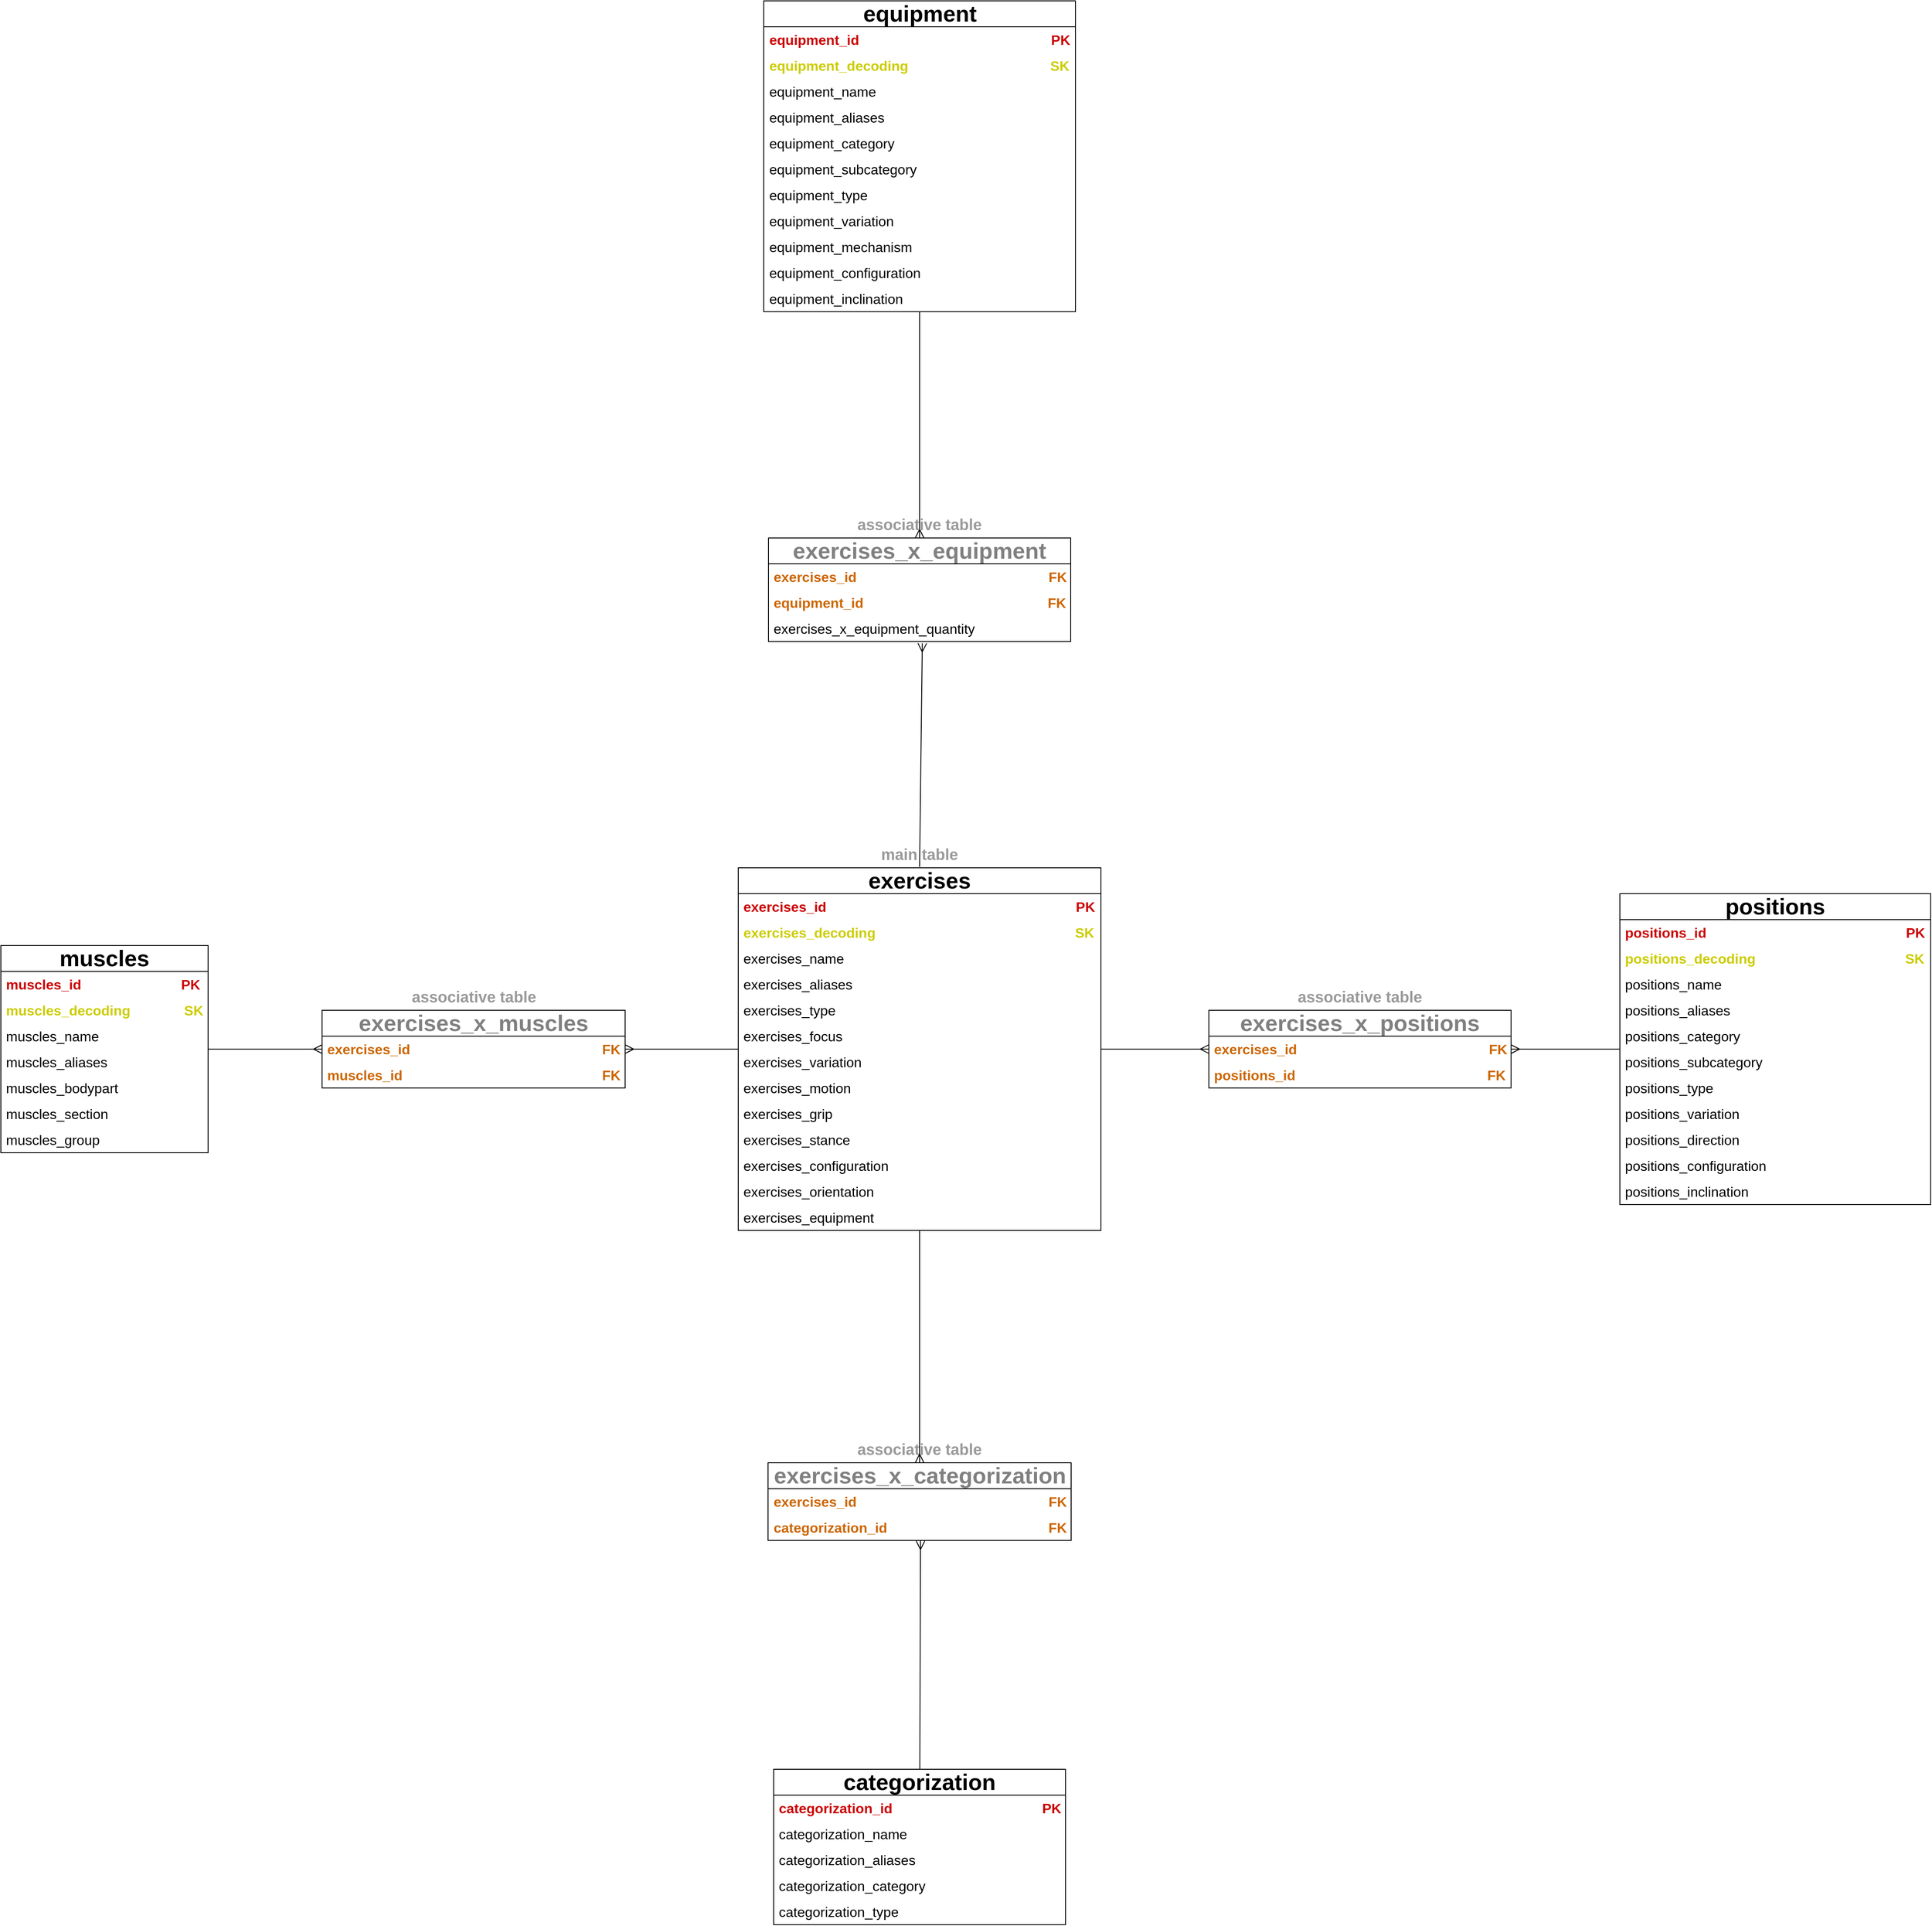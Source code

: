 <mxfile version="22.1.7" type="device">
  <diagram name="Page-1" id="2hBMMKAtD_Vh412j2Pcg">
    <mxGraphModel dx="3035" dy="2525" grid="0" gridSize="10" guides="1" tooltips="1" connect="1" arrows="1" fold="1" page="0" pageScale="1" pageWidth="850" pageHeight="1100" math="0" shadow="0">
      <root>
        <mxCell id="0" />
        <mxCell id="1" parent="0" />
        <mxCell id="HHtJ7FUMyQWkxrJmV9D_-7" style="edgeStyle=none;curved=1;rounded=0;orthogonalLoop=1;jettySize=auto;html=1;fontSize=12;startSize=8;endSize=8;endArrow=ERmany;endFill=0;" parent="1" source="-fA-hEMyPP3VYcrVhBGc-11" target="-fA-hEMyPP3VYcrVhBGc-87" edge="1">
          <mxGeometry relative="1" as="geometry" />
        </mxCell>
        <mxCell id="HHtJ7FUMyQWkxrJmV9D_-10" style="edgeStyle=none;orthogonalLoop=1;jettySize=auto;html=1;entryX=1;entryY=0.5;entryDx=0;entryDy=0;fontSize=12;startSize=8;endSize=8;curved=1;endArrow=ERmany;endFill=0;" parent="1" source="-fA-hEMyPP3VYcrVhBGc-11" target="-fA-hEMyPP3VYcrVhBGc-83" edge="1">
          <mxGeometry relative="1" as="geometry" />
        </mxCell>
        <mxCell id="-fA-hEMyPP3VYcrVhBGc-11" value="&lt;font style=&quot;font-size: 26px;&quot;&gt;exercises&lt;/font&gt;" style="swimlane;fontStyle=1;childLayout=stackLayout;horizontal=1;startSize=30;horizontalStack=0;resizeParent=1;resizeParentMax=0;resizeLast=0;collapsible=1;marginBottom=0;whiteSpace=wrap;html=1;fontSize=16;labelBackgroundColor=none;labelBorderColor=none;" parent="1" vertex="1">
          <mxGeometry x="-1133" y="-720" width="420" height="420" as="geometry">
            <mxRectangle x="-102" y="-719" width="60" height="31" as="alternateBounds" />
          </mxGeometry>
        </mxCell>
        <mxCell id="-fA-hEMyPP3VYcrVhBGc-12" value="exercises_id&amp;nbsp; &amp;nbsp; &amp;nbsp; &amp;nbsp; &amp;nbsp; &amp;nbsp; &amp;nbsp; &amp;nbsp; &amp;nbsp; &amp;nbsp; &amp;nbsp; &amp;nbsp; &amp;nbsp; &amp;nbsp; &amp;nbsp; &amp;nbsp; &amp;nbsp; &amp;nbsp; &amp;nbsp; &amp;nbsp; &amp;nbsp; &amp;nbsp; &amp;nbsp; &amp;nbsp; &amp;nbsp; &amp;nbsp; &amp;nbsp; &amp;nbsp; &amp;nbsp; &amp;nbsp; &amp;nbsp; &amp;nbsp; &amp;nbsp;PK" style="text;strokeColor=none;fillColor=none;align=left;verticalAlign=middle;spacingLeft=4;spacingRight=4;overflow=hidden;points=[[0,0.5],[1,0.5]];portConstraint=eastwest;rotatable=0;whiteSpace=wrap;html=1;fontSize=16;fontColor=#CC0000;fontStyle=1" parent="-fA-hEMyPP3VYcrVhBGc-11" vertex="1">
          <mxGeometry y="30" width="420" height="30" as="geometry" />
        </mxCell>
        <mxCell id="-fA-hEMyPP3VYcrVhBGc-15" value="exercises_decoding&amp;nbsp; &amp;nbsp; &amp;nbsp; &amp;nbsp; &amp;nbsp; &amp;nbsp; &amp;nbsp; &amp;nbsp; &amp;nbsp; &amp;nbsp; &amp;nbsp; &amp;nbsp; &amp;nbsp; &amp;nbsp; &amp;nbsp; &amp;nbsp; &amp;nbsp; &amp;nbsp; &amp;nbsp; &amp;nbsp; &amp;nbsp; &amp;nbsp; &amp;nbsp; &amp;nbsp; &amp;nbsp; &amp;nbsp; SK" style="text;strokeColor=none;fillColor=none;align=left;verticalAlign=middle;spacingLeft=4;spacingRight=4;overflow=hidden;points=[[0,0.5],[1,0.5]];portConstraint=eastwest;rotatable=0;whiteSpace=wrap;html=1;fontSize=16;fontStyle=1;fontColor=#CCCC00;" parent="-fA-hEMyPP3VYcrVhBGc-11" vertex="1">
          <mxGeometry y="60" width="420" height="30" as="geometry" />
        </mxCell>
        <mxCell id="-fA-hEMyPP3VYcrVhBGc-16" value="exercises_name" style="text;strokeColor=none;fillColor=none;align=left;verticalAlign=middle;spacingLeft=4;spacingRight=4;overflow=hidden;points=[[0,0.5],[1,0.5]];portConstraint=eastwest;rotatable=0;whiteSpace=wrap;html=1;fontSize=16;" parent="-fA-hEMyPP3VYcrVhBGc-11" vertex="1">
          <mxGeometry y="90" width="420" height="30" as="geometry" />
        </mxCell>
        <mxCell id="-fA-hEMyPP3VYcrVhBGc-17" value="exercises_aliases" style="text;strokeColor=none;fillColor=none;align=left;verticalAlign=middle;spacingLeft=4;spacingRight=4;overflow=hidden;points=[[0,0.5],[1,0.5]];portConstraint=eastwest;rotatable=0;whiteSpace=wrap;html=1;fontSize=16;" parent="-fA-hEMyPP3VYcrVhBGc-11" vertex="1">
          <mxGeometry y="120" width="420" height="30" as="geometry" />
        </mxCell>
        <mxCell id="-fA-hEMyPP3VYcrVhBGc-18" value="exercises_type" style="text;strokeColor=none;fillColor=none;align=left;verticalAlign=middle;spacingLeft=4;spacingRight=4;overflow=hidden;points=[[0,0.5],[1,0.5]];portConstraint=eastwest;rotatable=0;whiteSpace=wrap;html=1;fontSize=16;" parent="-fA-hEMyPP3VYcrVhBGc-11" vertex="1">
          <mxGeometry y="150" width="420" height="30" as="geometry" />
        </mxCell>
        <mxCell id="-fA-hEMyPP3VYcrVhBGc-19" value="exercises_focus" style="text;strokeColor=none;fillColor=none;align=left;verticalAlign=middle;spacingLeft=4;spacingRight=4;overflow=hidden;points=[[0,0.5],[1,0.5]];portConstraint=eastwest;rotatable=0;whiteSpace=wrap;html=1;fontSize=16;" parent="-fA-hEMyPP3VYcrVhBGc-11" vertex="1">
          <mxGeometry y="180" width="420" height="30" as="geometry" />
        </mxCell>
        <mxCell id="-fA-hEMyPP3VYcrVhBGc-13" value="exercises_variation" style="text;strokeColor=none;fillColor=none;align=left;verticalAlign=middle;spacingLeft=4;spacingRight=4;overflow=hidden;points=[[0,0.5],[1,0.5]];portConstraint=eastwest;rotatable=0;whiteSpace=wrap;html=1;fontSize=16;" parent="-fA-hEMyPP3VYcrVhBGc-11" vertex="1">
          <mxGeometry y="210" width="420" height="30" as="geometry" />
        </mxCell>
        <mxCell id="-fA-hEMyPP3VYcrVhBGc-14" value="exercises_motion" style="text;strokeColor=none;fillColor=none;align=left;verticalAlign=middle;spacingLeft=4;spacingRight=4;overflow=hidden;points=[[0,0.5],[1,0.5]];portConstraint=eastwest;rotatable=0;whiteSpace=wrap;html=1;fontSize=16;" parent="-fA-hEMyPP3VYcrVhBGc-11" vertex="1">
          <mxGeometry y="240" width="420" height="30" as="geometry" />
        </mxCell>
        <mxCell id="-fA-hEMyPP3VYcrVhBGc-21" value="exercises_grip" style="text;strokeColor=none;fillColor=none;align=left;verticalAlign=middle;spacingLeft=4;spacingRight=4;overflow=hidden;points=[[0,0.5],[1,0.5]];portConstraint=eastwest;rotatable=0;whiteSpace=wrap;html=1;fontSize=16;" parent="-fA-hEMyPP3VYcrVhBGc-11" vertex="1">
          <mxGeometry y="270" width="420" height="30" as="geometry" />
        </mxCell>
        <mxCell id="-fA-hEMyPP3VYcrVhBGc-22" value="exercises_stance" style="text;strokeColor=none;fillColor=none;align=left;verticalAlign=middle;spacingLeft=4;spacingRight=4;overflow=hidden;points=[[0,0.5],[1,0.5]];portConstraint=eastwest;rotatable=0;whiteSpace=wrap;html=1;fontSize=16;" parent="-fA-hEMyPP3VYcrVhBGc-11" vertex="1">
          <mxGeometry y="300" width="420" height="30" as="geometry" />
        </mxCell>
        <mxCell id="-fA-hEMyPP3VYcrVhBGc-23" value="exercises_configuration" style="text;strokeColor=none;fillColor=none;align=left;verticalAlign=middle;spacingLeft=4;spacingRight=4;overflow=hidden;points=[[0,0.5],[1,0.5]];portConstraint=eastwest;rotatable=0;whiteSpace=wrap;html=1;fontSize=16;" parent="-fA-hEMyPP3VYcrVhBGc-11" vertex="1">
          <mxGeometry y="330" width="420" height="30" as="geometry" />
        </mxCell>
        <mxCell id="-fA-hEMyPP3VYcrVhBGc-24" value="exercises_orientation" style="text;strokeColor=none;fillColor=none;align=left;verticalAlign=middle;spacingLeft=4;spacingRight=4;overflow=hidden;points=[[0,0.5],[1,0.5]];portConstraint=eastwest;rotatable=0;whiteSpace=wrap;html=1;fontSize=16;" parent="-fA-hEMyPP3VYcrVhBGc-11" vertex="1">
          <mxGeometry y="360" width="420" height="30" as="geometry" />
        </mxCell>
        <mxCell id="-fA-hEMyPP3VYcrVhBGc-25" value="exercises_equipment" style="text;strokeColor=none;fillColor=none;align=left;verticalAlign=middle;spacingLeft=4;spacingRight=4;overflow=hidden;points=[[0,0.5],[1,0.5]];portConstraint=eastwest;rotatable=0;whiteSpace=wrap;html=1;fontSize=16;" parent="-fA-hEMyPP3VYcrVhBGc-11" vertex="1">
          <mxGeometry y="390" width="420" height="30" as="geometry" />
        </mxCell>
        <mxCell id="-fA-hEMyPP3VYcrVhBGc-26" value="categorization" style="swimlane;fontStyle=1;childLayout=stackLayout;horizontal=1;startSize=30;horizontalStack=0;resizeParent=1;resizeParentMax=0;resizeLast=0;collapsible=1;marginBottom=0;whiteSpace=wrap;html=1;fontSize=26;" parent="1" vertex="1">
          <mxGeometry x="-1092" y="324" width="338" height="180" as="geometry" />
        </mxCell>
        <mxCell id="-fA-hEMyPP3VYcrVhBGc-27" value="categorization_id&amp;nbsp; &amp;nbsp; &amp;nbsp; &amp;nbsp; &amp;nbsp; &amp;nbsp; &amp;nbsp; &amp;nbsp; &amp;nbsp; &amp;nbsp; &amp;nbsp; &amp;nbsp; &amp;nbsp; &amp;nbsp; &amp;nbsp; &amp;nbsp; &amp;nbsp; &amp;nbsp; &amp;nbsp; &amp;nbsp;PK" style="text;strokeColor=none;fillColor=none;align=left;verticalAlign=middle;spacingLeft=4;spacingRight=4;overflow=hidden;points=[[0,0.5],[1,0.5]];portConstraint=eastwest;rotatable=0;whiteSpace=wrap;html=1;fontSize=16;fontStyle=1;fontColor=#CC0000;" parent="-fA-hEMyPP3VYcrVhBGc-26" vertex="1">
          <mxGeometry y="30" width="338" height="30" as="geometry" />
        </mxCell>
        <mxCell id="-fA-hEMyPP3VYcrVhBGc-28" value="categorization_name" style="text;strokeColor=none;fillColor=none;align=left;verticalAlign=middle;spacingLeft=4;spacingRight=4;overflow=hidden;points=[[0,0.5],[1,0.5]];portConstraint=eastwest;rotatable=0;whiteSpace=wrap;html=1;fontSize=16;" parent="-fA-hEMyPP3VYcrVhBGc-26" vertex="1">
          <mxGeometry y="60" width="338" height="30" as="geometry" />
        </mxCell>
        <mxCell id="-fA-hEMyPP3VYcrVhBGc-29" value="categorization_aliases" style="text;strokeColor=none;fillColor=none;align=left;verticalAlign=middle;spacingLeft=4;spacingRight=4;overflow=hidden;points=[[0,0.5],[1,0.5]];portConstraint=eastwest;rotatable=0;whiteSpace=wrap;html=1;fontSize=16;" parent="-fA-hEMyPP3VYcrVhBGc-26" vertex="1">
          <mxGeometry y="90" width="338" height="30" as="geometry" />
        </mxCell>
        <mxCell id="-fA-hEMyPP3VYcrVhBGc-30" value="categorization_category" style="text;strokeColor=none;fillColor=none;align=left;verticalAlign=middle;spacingLeft=4;spacingRight=4;overflow=hidden;points=[[0,0.5],[1,0.5]];portConstraint=eastwest;rotatable=0;whiteSpace=wrap;html=1;fontSize=16;" parent="-fA-hEMyPP3VYcrVhBGc-26" vertex="1">
          <mxGeometry y="120" width="338" height="30" as="geometry" />
        </mxCell>
        <mxCell id="-fA-hEMyPP3VYcrVhBGc-31" value="categorization_type" style="text;strokeColor=none;fillColor=none;align=left;verticalAlign=middle;spacingLeft=4;spacingRight=4;overflow=hidden;points=[[0,0.5],[1,0.5]];portConstraint=eastwest;rotatable=0;whiteSpace=wrap;html=1;fontSize=16;" parent="-fA-hEMyPP3VYcrVhBGc-26" vertex="1">
          <mxGeometry y="150" width="338" height="30" as="geometry" />
        </mxCell>
        <mxCell id="HHtJ7FUMyQWkxrJmV9D_-15" style="edgeStyle=none;curved=1;rounded=0;orthogonalLoop=1;jettySize=auto;html=1;entryX=0.5;entryY=1;entryDx=0;entryDy=0;fontSize=12;startSize=8;endSize=8;endArrow=ERmany;endFill=0;" parent="1" source="-fA-hEMyPP3VYcrVhBGc-42" target="-fA-hEMyPP3VYcrVhBGc-95" edge="1">
          <mxGeometry relative="1" as="geometry" />
        </mxCell>
        <mxCell id="-fA-hEMyPP3VYcrVhBGc-42" value="equipment" style="swimlane;fontStyle=1;childLayout=stackLayout;horizontal=1;startSize=30;horizontalStack=0;resizeParent=1;resizeParentMax=0;resizeLast=0;collapsible=1;marginBottom=0;whiteSpace=wrap;html=1;fontSize=26;" parent="1" vertex="1">
          <mxGeometry x="-1103.5" y="-1724" width="361" height="360" as="geometry" />
        </mxCell>
        <mxCell id="-fA-hEMyPP3VYcrVhBGc-43" value="&lt;font&gt;equipment_id&amp;nbsp; &amp;nbsp; &amp;nbsp; &amp;nbsp; &amp;nbsp; &amp;nbsp; &amp;nbsp; &amp;nbsp; &amp;nbsp; &amp;nbsp; &amp;nbsp; &amp;nbsp; &amp;nbsp; &amp;nbsp; &amp;nbsp; &amp;nbsp; &amp;nbsp; &amp;nbsp; &amp;nbsp; &amp;nbsp; &amp;nbsp; &amp;nbsp; &amp;nbsp; &amp;nbsp; &amp;nbsp; PK&lt;/font&gt;" style="text;strokeColor=none;fillColor=none;align=left;verticalAlign=middle;spacingLeft=4;spacingRight=4;overflow=hidden;points=[[0,0.5],[1,0.5]];portConstraint=eastwest;rotatable=0;whiteSpace=wrap;html=1;fontSize=16;fontColor=#CC0000;fontStyle=1" parent="-fA-hEMyPP3VYcrVhBGc-42" vertex="1">
          <mxGeometry y="30" width="361" height="30" as="geometry" />
        </mxCell>
        <mxCell id="-fA-hEMyPP3VYcrVhBGc-44" value="equipment_decoding&amp;nbsp; &amp;nbsp; &amp;nbsp; &amp;nbsp; &amp;nbsp; &amp;nbsp; &amp;nbsp; &amp;nbsp; &amp;nbsp; &amp;nbsp; &amp;nbsp; &amp;nbsp; &amp;nbsp; &amp;nbsp; &amp;nbsp; &amp;nbsp; &amp;nbsp; &amp;nbsp; &amp;nbsp;SK" style="text;strokeColor=none;fillColor=none;align=left;verticalAlign=middle;spacingLeft=4;spacingRight=4;overflow=hidden;points=[[0,0.5],[1,0.5]];portConstraint=eastwest;rotatable=0;whiteSpace=wrap;html=1;fontSize=16;fontStyle=1;fontColor=#CCCC00;" parent="-fA-hEMyPP3VYcrVhBGc-42" vertex="1">
          <mxGeometry y="60" width="361" height="30" as="geometry" />
        </mxCell>
        <mxCell id="-fA-hEMyPP3VYcrVhBGc-45" value="equipment_name" style="text;strokeColor=none;fillColor=none;align=left;verticalAlign=middle;spacingLeft=4;spacingRight=4;overflow=hidden;points=[[0,0.5],[1,0.5]];portConstraint=eastwest;rotatable=0;whiteSpace=wrap;html=1;fontSize=16;" parent="-fA-hEMyPP3VYcrVhBGc-42" vertex="1">
          <mxGeometry y="90" width="361" height="30" as="geometry" />
        </mxCell>
        <mxCell id="-fA-hEMyPP3VYcrVhBGc-46" value="equipment_aliases" style="text;strokeColor=none;fillColor=none;align=left;verticalAlign=middle;spacingLeft=4;spacingRight=4;overflow=hidden;points=[[0,0.5],[1,0.5]];portConstraint=eastwest;rotatable=0;whiteSpace=wrap;html=1;fontSize=16;" parent="-fA-hEMyPP3VYcrVhBGc-42" vertex="1">
          <mxGeometry y="120" width="361" height="30" as="geometry" />
        </mxCell>
        <mxCell id="-fA-hEMyPP3VYcrVhBGc-47" value="equipment_category" style="text;strokeColor=none;fillColor=none;align=left;verticalAlign=middle;spacingLeft=4;spacingRight=4;overflow=hidden;points=[[0,0.5],[1,0.5]];portConstraint=eastwest;rotatable=0;whiteSpace=wrap;html=1;fontSize=16;" parent="-fA-hEMyPP3VYcrVhBGc-42" vertex="1">
          <mxGeometry y="150" width="361" height="30" as="geometry" />
        </mxCell>
        <mxCell id="-fA-hEMyPP3VYcrVhBGc-60" value="equipment_subcategory" style="text;strokeColor=none;fillColor=none;align=left;verticalAlign=middle;spacingLeft=4;spacingRight=4;overflow=hidden;points=[[0,0.5],[1,0.5]];portConstraint=eastwest;rotatable=0;whiteSpace=wrap;html=1;fontSize=16;" parent="-fA-hEMyPP3VYcrVhBGc-42" vertex="1">
          <mxGeometry y="180" width="361" height="30" as="geometry" />
        </mxCell>
        <mxCell id="-fA-hEMyPP3VYcrVhBGc-61" value="equipment_type" style="text;strokeColor=none;fillColor=none;align=left;verticalAlign=middle;spacingLeft=4;spacingRight=4;overflow=hidden;points=[[0,0.5],[1,0.5]];portConstraint=eastwest;rotatable=0;whiteSpace=wrap;html=1;fontSize=16;" parent="-fA-hEMyPP3VYcrVhBGc-42" vertex="1">
          <mxGeometry y="210" width="361" height="30" as="geometry" />
        </mxCell>
        <mxCell id="-fA-hEMyPP3VYcrVhBGc-62" value="equipment_variation" style="text;strokeColor=none;fillColor=none;align=left;verticalAlign=middle;spacingLeft=4;spacingRight=4;overflow=hidden;points=[[0,0.5],[1,0.5]];portConstraint=eastwest;rotatable=0;whiteSpace=wrap;html=1;fontSize=16;" parent="-fA-hEMyPP3VYcrVhBGc-42" vertex="1">
          <mxGeometry y="240" width="361" height="30" as="geometry" />
        </mxCell>
        <mxCell id="-fA-hEMyPP3VYcrVhBGc-63" value="equipment_mechanism" style="text;strokeColor=none;fillColor=none;align=left;verticalAlign=middle;spacingLeft=4;spacingRight=4;overflow=hidden;points=[[0,0.5],[1,0.5]];portConstraint=eastwest;rotatable=0;whiteSpace=wrap;html=1;fontSize=16;" parent="-fA-hEMyPP3VYcrVhBGc-42" vertex="1">
          <mxGeometry y="270" width="361" height="30" as="geometry" />
        </mxCell>
        <mxCell id="-fA-hEMyPP3VYcrVhBGc-64" value="equipment_configuration" style="text;strokeColor=none;fillColor=none;align=left;verticalAlign=middle;spacingLeft=4;spacingRight=4;overflow=hidden;points=[[0,0.5],[1,0.5]];portConstraint=eastwest;rotatable=0;whiteSpace=wrap;html=1;fontSize=16;" parent="-fA-hEMyPP3VYcrVhBGc-42" vertex="1">
          <mxGeometry y="300" width="361" height="30" as="geometry" />
        </mxCell>
        <mxCell id="-fA-hEMyPP3VYcrVhBGc-65" value="equipment_inclination" style="text;strokeColor=none;fillColor=none;align=left;verticalAlign=middle;spacingLeft=4;spacingRight=4;overflow=hidden;points=[[0,0.5],[1,0.5]];portConstraint=eastwest;rotatable=0;whiteSpace=wrap;html=1;fontSize=16;" parent="-fA-hEMyPP3VYcrVhBGc-42" vertex="1">
          <mxGeometry y="330" width="361" height="30" as="geometry" />
        </mxCell>
        <mxCell id="HHtJ7FUMyQWkxrJmV9D_-12" style="edgeStyle=none;curved=1;rounded=0;orthogonalLoop=1;jettySize=auto;html=1;entryX=0;entryY=0.5;entryDx=0;entryDy=0;fontSize=12;startSize=8;endSize=8;endArrow=ERmany;endFill=0;" parent="1" source="-fA-hEMyPP3VYcrVhBGc-48" target="-fA-hEMyPP3VYcrVhBGc-83" edge="1">
          <mxGeometry relative="1" as="geometry" />
        </mxCell>
        <mxCell id="-fA-hEMyPP3VYcrVhBGc-48" value="muscles" style="swimlane;fontStyle=1;childLayout=stackLayout;horizontal=1;startSize=30;horizontalStack=0;resizeParent=1;resizeParentMax=0;resizeLast=0;collapsible=1;marginBottom=0;whiteSpace=wrap;html=1;fontSize=26;" parent="1" vertex="1">
          <mxGeometry x="-1987" y="-630" width="240" height="240" as="geometry" />
        </mxCell>
        <mxCell id="-fA-hEMyPP3VYcrVhBGc-49" value="muscles_id&amp;nbsp; &amp;nbsp; &amp;nbsp; &amp;nbsp; &amp;nbsp; &amp;nbsp; &amp;nbsp; &amp;nbsp; &amp;nbsp; &amp;nbsp; &amp;nbsp; &amp;nbsp; &amp;nbsp; PK" style="text;strokeColor=none;fillColor=none;align=left;verticalAlign=middle;spacingLeft=4;spacingRight=4;overflow=hidden;points=[[0,0.5],[1,0.5]];portConstraint=eastwest;rotatable=0;whiteSpace=wrap;html=1;fontSize=16;fontStyle=1;fontColor=#CC0000;" parent="-fA-hEMyPP3VYcrVhBGc-48" vertex="1">
          <mxGeometry y="30" width="240" height="30" as="geometry" />
        </mxCell>
        <mxCell id="-fA-hEMyPP3VYcrVhBGc-50" value="muscles_decoding&amp;nbsp; &amp;nbsp; &amp;nbsp; &amp;nbsp; &amp;nbsp; &amp;nbsp; &amp;nbsp; SK" style="text;strokeColor=none;fillColor=none;align=left;verticalAlign=middle;spacingLeft=4;spacingRight=4;overflow=hidden;points=[[0,0.5],[1,0.5]];portConstraint=eastwest;rotatable=0;whiteSpace=wrap;html=1;fontSize=16;fontStyle=1;fontColor=#CCCC00;" parent="-fA-hEMyPP3VYcrVhBGc-48" vertex="1">
          <mxGeometry y="60" width="240" height="30" as="geometry" />
        </mxCell>
        <mxCell id="-fA-hEMyPP3VYcrVhBGc-51" value="muscles_name" style="text;strokeColor=none;fillColor=none;align=left;verticalAlign=middle;spacingLeft=4;spacingRight=4;overflow=hidden;points=[[0,0.5],[1,0.5]];portConstraint=eastwest;rotatable=0;whiteSpace=wrap;html=1;fontSize=16;" parent="-fA-hEMyPP3VYcrVhBGc-48" vertex="1">
          <mxGeometry y="90" width="240" height="30" as="geometry" />
        </mxCell>
        <mxCell id="-fA-hEMyPP3VYcrVhBGc-52" value="muscles_aliases" style="text;strokeColor=none;fillColor=none;align=left;verticalAlign=middle;spacingLeft=4;spacingRight=4;overflow=hidden;points=[[0,0.5],[1,0.5]];portConstraint=eastwest;rotatable=0;whiteSpace=wrap;html=1;fontSize=16;" parent="-fA-hEMyPP3VYcrVhBGc-48" vertex="1">
          <mxGeometry y="120" width="240" height="30" as="geometry" />
        </mxCell>
        <mxCell id="-fA-hEMyPP3VYcrVhBGc-53" value="muscles_bodypart" style="text;strokeColor=none;fillColor=none;align=left;verticalAlign=middle;spacingLeft=4;spacingRight=4;overflow=hidden;points=[[0,0.5],[1,0.5]];portConstraint=eastwest;rotatable=0;whiteSpace=wrap;html=1;fontSize=16;" parent="-fA-hEMyPP3VYcrVhBGc-48" vertex="1">
          <mxGeometry y="150" width="240" height="30" as="geometry" />
        </mxCell>
        <mxCell id="-fA-hEMyPP3VYcrVhBGc-66" value="muscles_section" style="text;strokeColor=none;fillColor=none;align=left;verticalAlign=middle;spacingLeft=4;spacingRight=4;overflow=hidden;points=[[0,0.5],[1,0.5]];portConstraint=eastwest;rotatable=0;whiteSpace=wrap;html=1;fontSize=16;" parent="-fA-hEMyPP3VYcrVhBGc-48" vertex="1">
          <mxGeometry y="180" width="240" height="30" as="geometry" />
        </mxCell>
        <mxCell id="-fA-hEMyPP3VYcrVhBGc-67" value="muscles_group" style="text;strokeColor=none;fillColor=none;align=left;verticalAlign=middle;spacingLeft=4;spacingRight=4;overflow=hidden;points=[[0,0.5],[1,0.5]];portConstraint=eastwest;rotatable=0;whiteSpace=wrap;html=1;fontSize=16;" parent="-fA-hEMyPP3VYcrVhBGc-48" vertex="1">
          <mxGeometry y="210" width="240" height="30" as="geometry" />
        </mxCell>
        <mxCell id="HHtJ7FUMyQWkxrJmV9D_-14" style="edgeStyle=none;curved=1;rounded=0;orthogonalLoop=1;jettySize=auto;html=1;entryX=1;entryY=0.5;entryDx=0;entryDy=0;fontSize=12;startSize=8;endSize=8;endArrow=ERmany;endFill=0;" parent="1" source="-fA-hEMyPP3VYcrVhBGc-54" target="-fA-hEMyPP3VYcrVhBGc-87" edge="1">
          <mxGeometry relative="1" as="geometry" />
        </mxCell>
        <mxCell id="-fA-hEMyPP3VYcrVhBGc-54" value="positions" style="swimlane;fontStyle=1;childLayout=stackLayout;horizontal=1;startSize=30;horizontalStack=0;resizeParent=1;resizeParentMax=0;resizeLast=0;collapsible=1;marginBottom=0;whiteSpace=wrap;html=1;fontSize=26;" parent="1" vertex="1">
          <mxGeometry x="-112" y="-690" width="360" height="360" as="geometry" />
        </mxCell>
        <mxCell id="-fA-hEMyPP3VYcrVhBGc-55" value="positions_id&amp;nbsp; &amp;nbsp; &amp;nbsp; &amp;nbsp; &amp;nbsp; &amp;nbsp; &amp;nbsp; &amp;nbsp; &amp;nbsp; &amp;nbsp; &amp;nbsp; &amp;nbsp; &amp;nbsp; &amp;nbsp; &amp;nbsp; &amp;nbsp; &amp;nbsp; &amp;nbsp; &amp;nbsp; &amp;nbsp; &amp;nbsp; &amp;nbsp; &amp;nbsp; &amp;nbsp; &amp;nbsp; &amp;nbsp; PK" style="text;strokeColor=none;fillColor=none;align=left;verticalAlign=middle;spacingLeft=4;spacingRight=4;overflow=hidden;points=[[0,0.5],[1,0.5]];portConstraint=eastwest;rotatable=0;whiteSpace=wrap;html=1;fontSize=16;fontStyle=1;fontColor=#CC0000;" parent="-fA-hEMyPP3VYcrVhBGc-54" vertex="1">
          <mxGeometry y="30" width="360" height="30" as="geometry" />
        </mxCell>
        <mxCell id="-fA-hEMyPP3VYcrVhBGc-56" value="positions_decoding&amp;nbsp; &amp;nbsp; &amp;nbsp; &amp;nbsp; &amp;nbsp; &amp;nbsp; &amp;nbsp; &amp;nbsp; &amp;nbsp; &amp;nbsp; &amp;nbsp; &amp;nbsp; &amp;nbsp; &amp;nbsp; &amp;nbsp; &amp;nbsp; &amp;nbsp; &amp;nbsp; &amp;nbsp; &amp;nbsp;SK" style="text;strokeColor=none;fillColor=none;align=left;verticalAlign=middle;spacingLeft=4;spacingRight=4;overflow=hidden;points=[[0,0.5],[1,0.5]];portConstraint=eastwest;rotatable=0;whiteSpace=wrap;html=1;fontSize=16;fontStyle=1;fontColor=#CCCC00;" parent="-fA-hEMyPP3VYcrVhBGc-54" vertex="1">
          <mxGeometry y="60" width="360" height="30" as="geometry" />
        </mxCell>
        <mxCell id="-fA-hEMyPP3VYcrVhBGc-57" value="positions_name" style="text;strokeColor=none;fillColor=none;align=left;verticalAlign=middle;spacingLeft=4;spacingRight=4;overflow=hidden;points=[[0,0.5],[1,0.5]];portConstraint=eastwest;rotatable=0;whiteSpace=wrap;html=1;fontSize=16;" parent="-fA-hEMyPP3VYcrVhBGc-54" vertex="1">
          <mxGeometry y="90" width="360" height="30" as="geometry" />
        </mxCell>
        <mxCell id="-fA-hEMyPP3VYcrVhBGc-58" value="positions_aliases" style="text;strokeColor=none;fillColor=none;align=left;verticalAlign=middle;spacingLeft=4;spacingRight=4;overflow=hidden;points=[[0,0.5],[1,0.5]];portConstraint=eastwest;rotatable=0;whiteSpace=wrap;html=1;fontSize=16;" parent="-fA-hEMyPP3VYcrVhBGc-54" vertex="1">
          <mxGeometry y="120" width="360" height="30" as="geometry" />
        </mxCell>
        <mxCell id="-fA-hEMyPP3VYcrVhBGc-59" value="positions_category" style="text;strokeColor=none;fillColor=none;align=left;verticalAlign=middle;spacingLeft=4;spacingRight=4;overflow=hidden;points=[[0,0.5],[1,0.5]];portConstraint=eastwest;rotatable=0;whiteSpace=wrap;html=1;fontSize=16;" parent="-fA-hEMyPP3VYcrVhBGc-54" vertex="1">
          <mxGeometry y="150" width="360" height="30" as="geometry" />
        </mxCell>
        <mxCell id="-fA-hEMyPP3VYcrVhBGc-68" value="positions_subcategory" style="text;strokeColor=none;fillColor=none;align=left;verticalAlign=middle;spacingLeft=4;spacingRight=4;overflow=hidden;points=[[0,0.5],[1,0.5]];portConstraint=eastwest;rotatable=0;whiteSpace=wrap;html=1;fontSize=16;" parent="-fA-hEMyPP3VYcrVhBGc-54" vertex="1">
          <mxGeometry y="180" width="360" height="30" as="geometry" />
        </mxCell>
        <mxCell id="-fA-hEMyPP3VYcrVhBGc-69" value="positions_type" style="text;strokeColor=none;fillColor=none;align=left;verticalAlign=middle;spacingLeft=4;spacingRight=4;overflow=hidden;points=[[0,0.5],[1,0.5]];portConstraint=eastwest;rotatable=0;whiteSpace=wrap;html=1;fontSize=16;" parent="-fA-hEMyPP3VYcrVhBGc-54" vertex="1">
          <mxGeometry y="210" width="360" height="30" as="geometry" />
        </mxCell>
        <mxCell id="-fA-hEMyPP3VYcrVhBGc-70" value="positions_variation" style="text;strokeColor=none;fillColor=none;align=left;verticalAlign=middle;spacingLeft=4;spacingRight=4;overflow=hidden;points=[[0,0.5],[1,0.5]];portConstraint=eastwest;rotatable=0;whiteSpace=wrap;html=1;fontSize=16;" parent="-fA-hEMyPP3VYcrVhBGc-54" vertex="1">
          <mxGeometry y="240" width="360" height="30" as="geometry" />
        </mxCell>
        <mxCell id="-fA-hEMyPP3VYcrVhBGc-71" value="positions_direction" style="text;strokeColor=none;fillColor=none;align=left;verticalAlign=middle;spacingLeft=4;spacingRight=4;overflow=hidden;points=[[0,0.5],[1,0.5]];portConstraint=eastwest;rotatable=0;whiteSpace=wrap;html=1;fontSize=16;" parent="-fA-hEMyPP3VYcrVhBGc-54" vertex="1">
          <mxGeometry y="270" width="360" height="30" as="geometry" />
        </mxCell>
        <mxCell id="-fA-hEMyPP3VYcrVhBGc-72" value="positions_configuration" style="text;strokeColor=none;fillColor=none;align=left;verticalAlign=middle;spacingLeft=4;spacingRight=4;overflow=hidden;points=[[0,0.5],[1,0.5]];portConstraint=eastwest;rotatable=0;whiteSpace=wrap;html=1;fontSize=16;" parent="-fA-hEMyPP3VYcrVhBGc-54" vertex="1">
          <mxGeometry y="300" width="360" height="30" as="geometry" />
        </mxCell>
        <mxCell id="-fA-hEMyPP3VYcrVhBGc-73" value="positions_inclination" style="text;strokeColor=none;fillColor=none;align=left;verticalAlign=middle;spacingLeft=4;spacingRight=4;overflow=hidden;points=[[0,0.5],[1,0.5]];portConstraint=eastwest;rotatable=0;whiteSpace=wrap;html=1;fontSize=16;" parent="-fA-hEMyPP3VYcrVhBGc-54" vertex="1">
          <mxGeometry y="330" width="360" height="30" as="geometry" />
        </mxCell>
        <mxCell id="-fA-hEMyPP3VYcrVhBGc-74" value="&lt;font color=&quot;#808080&quot;&gt;exercises_x_categorization&lt;br&gt;&lt;/font&gt;" style="swimlane;fontStyle=1;childLayout=stackLayout;horizontal=1;startSize=30;horizontalStack=0;resizeParent=1;resizeParentMax=0;resizeLast=0;collapsible=1;marginBottom=0;whiteSpace=wrap;html=1;fontSize=26;" parent="1" vertex="1">
          <mxGeometry x="-1098.5" y="-31" width="351" height="90" as="geometry" />
        </mxCell>
        <mxCell id="-fA-hEMyPP3VYcrVhBGc-75" value="exercises_id&amp;nbsp; &amp;nbsp; &amp;nbsp; &amp;nbsp; &amp;nbsp; &amp;nbsp; &amp;nbsp; &amp;nbsp; &amp;nbsp; &amp;nbsp; &amp;nbsp; &amp;nbsp; &amp;nbsp; &amp;nbsp; &amp;nbsp; &amp;nbsp; &amp;nbsp; &amp;nbsp; &amp;nbsp; &amp;nbsp; &amp;nbsp; &amp;nbsp; &amp;nbsp; &amp;nbsp; &amp;nbsp; FK" style="text;strokeColor=none;fillColor=none;align=left;verticalAlign=middle;spacingLeft=4;spacingRight=4;overflow=hidden;points=[[0,0.5],[1,0.5]];portConstraint=eastwest;rotatable=0;whiteSpace=wrap;html=1;fontSize=16;fontStyle=1;fontColor=#CC6600;" parent="-fA-hEMyPP3VYcrVhBGc-74" vertex="1">
          <mxGeometry y="30" width="351" height="30" as="geometry" />
        </mxCell>
        <mxCell id="-fA-hEMyPP3VYcrVhBGc-76" value="categorization_id&amp;nbsp; &amp;nbsp; &amp;nbsp; &amp;nbsp; &amp;nbsp; &amp;nbsp; &amp;nbsp; &amp;nbsp; &amp;nbsp; &amp;nbsp; &amp;nbsp; &amp;nbsp; &amp;nbsp; &amp;nbsp; &amp;nbsp; &amp;nbsp; &amp;nbsp; &amp;nbsp; &amp;nbsp; &amp;nbsp; &amp;nbsp; FK" style="text;strokeColor=none;fillColor=none;align=left;verticalAlign=middle;spacingLeft=4;spacingRight=4;overflow=hidden;points=[[0,0.5],[1,0.5]];portConstraint=eastwest;rotatable=0;whiteSpace=wrap;html=1;fontSize=16;fontStyle=1;fontColor=#CC6600;" parent="-fA-hEMyPP3VYcrVhBGc-74" vertex="1">
          <mxGeometry y="60" width="351" height="30" as="geometry" />
        </mxCell>
        <mxCell id="-fA-hEMyPP3VYcrVhBGc-78" value="&lt;font color=&quot;#808080&quot;&gt;exercises_x_equipment&lt;/font&gt;" style="swimlane;fontStyle=1;childLayout=stackLayout;horizontal=1;startSize=30;horizontalStack=0;resizeParent=1;resizeParentMax=0;resizeLast=0;collapsible=1;marginBottom=0;whiteSpace=wrap;html=1;fontSize=26;" parent="1" vertex="1">
          <mxGeometry x="-1098" y="-1102" width="350" height="120" as="geometry" />
        </mxCell>
        <mxCell id="-fA-hEMyPP3VYcrVhBGc-79" value="exercises_id&amp;nbsp; &amp;nbsp; &amp;nbsp; &amp;nbsp; &amp;nbsp; &amp;nbsp; &amp;nbsp; &amp;nbsp; &amp;nbsp; &amp;nbsp; &amp;nbsp; &amp;nbsp; &amp;nbsp; &amp;nbsp; &amp;nbsp; &amp;nbsp; &amp;nbsp; &amp;nbsp; &amp;nbsp; &amp;nbsp; &amp;nbsp; &amp;nbsp; &amp;nbsp; &amp;nbsp; &amp;nbsp; FK" style="text;strokeColor=none;fillColor=none;align=left;verticalAlign=middle;spacingLeft=4;spacingRight=4;overflow=hidden;points=[[0,0.5],[1,0.5]];portConstraint=eastwest;rotatable=0;whiteSpace=wrap;html=1;fontSize=16;fontStyle=1;fontColor=#CC6600;" parent="-fA-hEMyPP3VYcrVhBGc-78" vertex="1">
          <mxGeometry y="30" width="350" height="30" as="geometry" />
        </mxCell>
        <mxCell id="-fA-hEMyPP3VYcrVhBGc-80" value="equipment_id&amp;nbsp; &amp;nbsp; &amp;nbsp; &amp;nbsp; &amp;nbsp; &amp;nbsp; &amp;nbsp; &amp;nbsp; &amp;nbsp; &amp;nbsp; &amp;nbsp; &amp;nbsp; &amp;nbsp; &amp;nbsp; &amp;nbsp; &amp;nbsp; &amp;nbsp; &amp;nbsp; &amp;nbsp; &amp;nbsp; &amp;nbsp; &amp;nbsp; &amp;nbsp; &amp;nbsp; FK" style="text;strokeColor=none;fillColor=none;align=left;verticalAlign=middle;spacingLeft=4;spacingRight=4;overflow=hidden;points=[[0,0.5],[1,0.5]];portConstraint=eastwest;rotatable=0;whiteSpace=wrap;html=1;fontSize=16;fontStyle=1;fontColor=#CC6600;" parent="-fA-hEMyPP3VYcrVhBGc-78" vertex="1">
          <mxGeometry y="60" width="350" height="30" as="geometry" />
        </mxCell>
        <mxCell id="-fA-hEMyPP3VYcrVhBGc-81" value="exercises_x_equipment_quantity" style="text;strokeColor=none;fillColor=none;align=left;verticalAlign=middle;spacingLeft=4;spacingRight=4;overflow=hidden;points=[[0,0.5],[1,0.5]];portConstraint=eastwest;rotatable=0;whiteSpace=wrap;html=1;fontSize=16;" parent="-fA-hEMyPP3VYcrVhBGc-78" vertex="1">
          <mxGeometry y="90" width="350" height="30" as="geometry" />
        </mxCell>
        <mxCell id="-fA-hEMyPP3VYcrVhBGc-82" value="&lt;font color=&quot;#808080&quot;&gt;exercises_x_muscles&lt;/font&gt;" style="swimlane;fontStyle=1;childLayout=stackLayout;horizontal=1;startSize=30;horizontalStack=0;resizeParent=1;resizeParentMax=0;resizeLast=0;collapsible=1;marginBottom=0;whiteSpace=wrap;html=1;fontSize=26;" parent="1" vertex="1">
          <mxGeometry x="-1615" y="-555" width="351" height="90" as="geometry" />
        </mxCell>
        <mxCell id="-fA-hEMyPP3VYcrVhBGc-83" value="exercises_id&amp;nbsp; &amp;nbsp; &amp;nbsp; &amp;nbsp; &amp;nbsp; &amp;nbsp; &amp;nbsp; &amp;nbsp; &amp;nbsp; &amp;nbsp; &amp;nbsp; &amp;nbsp; &amp;nbsp; &amp;nbsp; &amp;nbsp; &amp;nbsp; &amp;nbsp; &amp;nbsp; &amp;nbsp; &amp;nbsp; &amp;nbsp; &amp;nbsp; &amp;nbsp; &amp;nbsp; &amp;nbsp; FK" style="text;strokeColor=none;fillColor=none;align=left;verticalAlign=middle;spacingLeft=4;spacingRight=4;overflow=hidden;points=[[0,0.5],[1,0.5]];portConstraint=eastwest;rotatable=0;whiteSpace=wrap;html=1;fontSize=16;fontStyle=1;fontColor=#CC6600;" parent="-fA-hEMyPP3VYcrVhBGc-82" vertex="1">
          <mxGeometry y="30" width="351" height="30" as="geometry" />
        </mxCell>
        <mxCell id="-fA-hEMyPP3VYcrVhBGc-84" value="muscles_id&amp;nbsp; &amp;nbsp; &amp;nbsp; &amp;nbsp; &amp;nbsp; &amp;nbsp; &amp;nbsp; &amp;nbsp; &amp;nbsp; &amp;nbsp; &amp;nbsp; &amp;nbsp; &amp;nbsp; &amp;nbsp; &amp;nbsp; &amp;nbsp; &amp;nbsp; &amp;nbsp; &amp;nbsp; &amp;nbsp; &amp;nbsp; &amp;nbsp; &amp;nbsp; &amp;nbsp; &amp;nbsp; &amp;nbsp; FK" style="text;strokeColor=none;fillColor=none;align=left;verticalAlign=middle;spacingLeft=4;spacingRight=4;overflow=hidden;points=[[0,0.5],[1,0.5]];portConstraint=eastwest;rotatable=0;whiteSpace=wrap;html=1;fontSize=16;fontStyle=1;fontColor=#CC6600;" parent="-fA-hEMyPP3VYcrVhBGc-82" vertex="1">
          <mxGeometry y="60" width="351" height="30" as="geometry" />
        </mxCell>
        <mxCell id="-fA-hEMyPP3VYcrVhBGc-86" value="&lt;font color=&quot;#808080&quot;&gt;exercises_x_positions&lt;/font&gt;" style="swimlane;fontStyle=1;childLayout=stackLayout;horizontal=1;startSize=30;horizontalStack=0;resizeParent=1;resizeParentMax=0;resizeLast=0;collapsible=1;marginBottom=0;whiteSpace=wrap;html=1;fontSize=26;" parent="1" vertex="1">
          <mxGeometry x="-588" y="-555" width="350" height="90" as="geometry" />
        </mxCell>
        <mxCell id="-fA-hEMyPP3VYcrVhBGc-87" value="exercises_id&amp;nbsp; &amp;nbsp; &amp;nbsp; &amp;nbsp; &amp;nbsp; &amp;nbsp; &amp;nbsp; &amp;nbsp; &amp;nbsp; &amp;nbsp; &amp;nbsp; &amp;nbsp; &amp;nbsp; &amp;nbsp; &amp;nbsp; &amp;nbsp; &amp;nbsp; &amp;nbsp; &amp;nbsp; &amp;nbsp; &amp;nbsp; &amp;nbsp; &amp;nbsp; &amp;nbsp; &amp;nbsp; FK" style="text;strokeColor=none;fillColor=none;align=left;verticalAlign=middle;spacingLeft=4;spacingRight=4;overflow=hidden;points=[[0,0.5],[1,0.5]];portConstraint=eastwest;rotatable=0;whiteSpace=wrap;html=1;fontSize=16;fontStyle=1;fontColor=#CC6600;" parent="-fA-hEMyPP3VYcrVhBGc-86" vertex="1">
          <mxGeometry y="30" width="350" height="30" as="geometry" />
        </mxCell>
        <mxCell id="-fA-hEMyPP3VYcrVhBGc-88" value="positions_id&amp;nbsp; &amp;nbsp; &amp;nbsp; &amp;nbsp; &amp;nbsp; &amp;nbsp; &amp;nbsp; &amp;nbsp; &amp;nbsp; &amp;nbsp; &amp;nbsp; &amp;nbsp; &amp;nbsp; &amp;nbsp; &amp;nbsp; &amp;nbsp; &amp;nbsp; &amp;nbsp; &amp;nbsp; &amp;nbsp; &amp;nbsp; &amp;nbsp; &amp;nbsp; &amp;nbsp; &amp;nbsp; FK" style="text;strokeColor=none;fillColor=none;align=left;verticalAlign=middle;spacingLeft=4;spacingRight=4;overflow=hidden;points=[[0,0.5],[1,0.5]];portConstraint=eastwest;rotatable=0;whiteSpace=wrap;html=1;fontSize=16;fontStyle=1;fontColor=#CC6600;" parent="-fA-hEMyPP3VYcrVhBGc-86" vertex="1">
          <mxGeometry y="60" width="350" height="30" as="geometry" />
        </mxCell>
        <mxCell id="-fA-hEMyPP3VYcrVhBGc-92" value="&lt;b style=&quot;font-family: sans-serif; font-size: 18px; text-align: start;&quot;&gt;associative table&lt;/b&gt;" style="text;html=1;strokeColor=none;fillColor=none;align=center;verticalAlign=middle;whiteSpace=wrap;rounded=0;fontSize=18;fontColor=#999999;" parent="1" vertex="1">
          <mxGeometry x="-1529.5" y="-585" width="180" height="30" as="geometry" />
        </mxCell>
        <mxCell id="-fA-hEMyPP3VYcrVhBGc-94" value="&lt;b style=&quot;font-family: sans-serif; font-size: 18px; text-align: start;&quot;&gt;associative table&lt;/b&gt;" style="text;html=1;strokeColor=none;fillColor=none;align=center;verticalAlign=middle;whiteSpace=wrap;rounded=0;fontSize=18;fontColor=#999999;" parent="1" vertex="1">
          <mxGeometry x="-503" y="-585" width="180" height="30" as="geometry" />
        </mxCell>
        <mxCell id="-fA-hEMyPP3VYcrVhBGc-95" value="&lt;b style=&quot;font-family: sans-serif; font-size: 18px; text-align: start;&quot;&gt;associative table&lt;/b&gt;" style="text;html=1;strokeColor=none;fillColor=none;align=center;verticalAlign=middle;whiteSpace=wrap;rounded=0;fontSize=18;fontColor=#999999;" parent="1" vertex="1">
          <mxGeometry x="-1013" y="-1132" width="180" height="30" as="geometry" />
        </mxCell>
        <mxCell id="-fA-hEMyPP3VYcrVhBGc-96" value="&lt;b style=&quot;font-family: sans-serif; font-size: 18px; text-align: start;&quot;&gt;associative table&lt;/b&gt;" style="text;html=1;strokeColor=none;fillColor=none;align=center;verticalAlign=middle;whiteSpace=wrap;rounded=0;fontSize=18;fontColor=#999999;" parent="1" vertex="1">
          <mxGeometry x="-1013" y="-61" width="180" height="30" as="geometry" />
        </mxCell>
        <mxCell id="-fA-hEMyPP3VYcrVhBGc-97" value="&lt;b style=&quot;font-family: sans-serif; font-size: 18px; text-align: start;&quot;&gt;main table&lt;/b&gt;" style="text;html=1;strokeColor=none;fillColor=none;align=center;verticalAlign=middle;whiteSpace=wrap;rounded=0;fontSize=18;fontColor=#999999;" parent="1" vertex="1">
          <mxGeometry x="-1013" y="-750" width="180" height="30" as="geometry" />
        </mxCell>
        <mxCell id="HHtJ7FUMyQWkxrJmV9D_-6" style="edgeStyle=none;curved=1;rounded=0;orthogonalLoop=1;jettySize=auto;html=1;entryX=0.5;entryY=0;entryDx=0;entryDy=0;fontSize=12;startSize=8;endSize=8;endArrow=ERmany;endFill=0;" parent="1" source="-fA-hEMyPP3VYcrVhBGc-25" target="-fA-hEMyPP3VYcrVhBGc-74" edge="1">
          <mxGeometry relative="1" as="geometry" />
        </mxCell>
        <mxCell id="HHtJ7FUMyQWkxrJmV9D_-8" style="edgeStyle=none;curved=1;rounded=0;orthogonalLoop=1;jettySize=auto;html=1;entryX=0.509;entryY=1.067;entryDx=0;entryDy=0;entryPerimeter=0;fontSize=12;startSize=8;endSize=8;endArrow=ERmany;endFill=0;" parent="1" target="-fA-hEMyPP3VYcrVhBGc-81" edge="1">
          <mxGeometry relative="1" as="geometry">
            <mxPoint x="-923" y="-721" as="sourcePoint" />
          </mxGeometry>
        </mxCell>
        <mxCell id="HHtJ7FUMyQWkxrJmV9D_-13" style="edgeStyle=none;curved=1;rounded=0;orthogonalLoop=1;jettySize=auto;html=1;entryX=0.503;entryY=1.017;entryDx=0;entryDy=0;entryPerimeter=0;fontSize=12;startSize=8;endSize=8;endArrow=ERmany;endFill=0;" parent="1" source="-fA-hEMyPP3VYcrVhBGc-26" target="-fA-hEMyPP3VYcrVhBGc-76" edge="1">
          <mxGeometry relative="1" as="geometry" />
        </mxCell>
      </root>
    </mxGraphModel>
  </diagram>
</mxfile>
